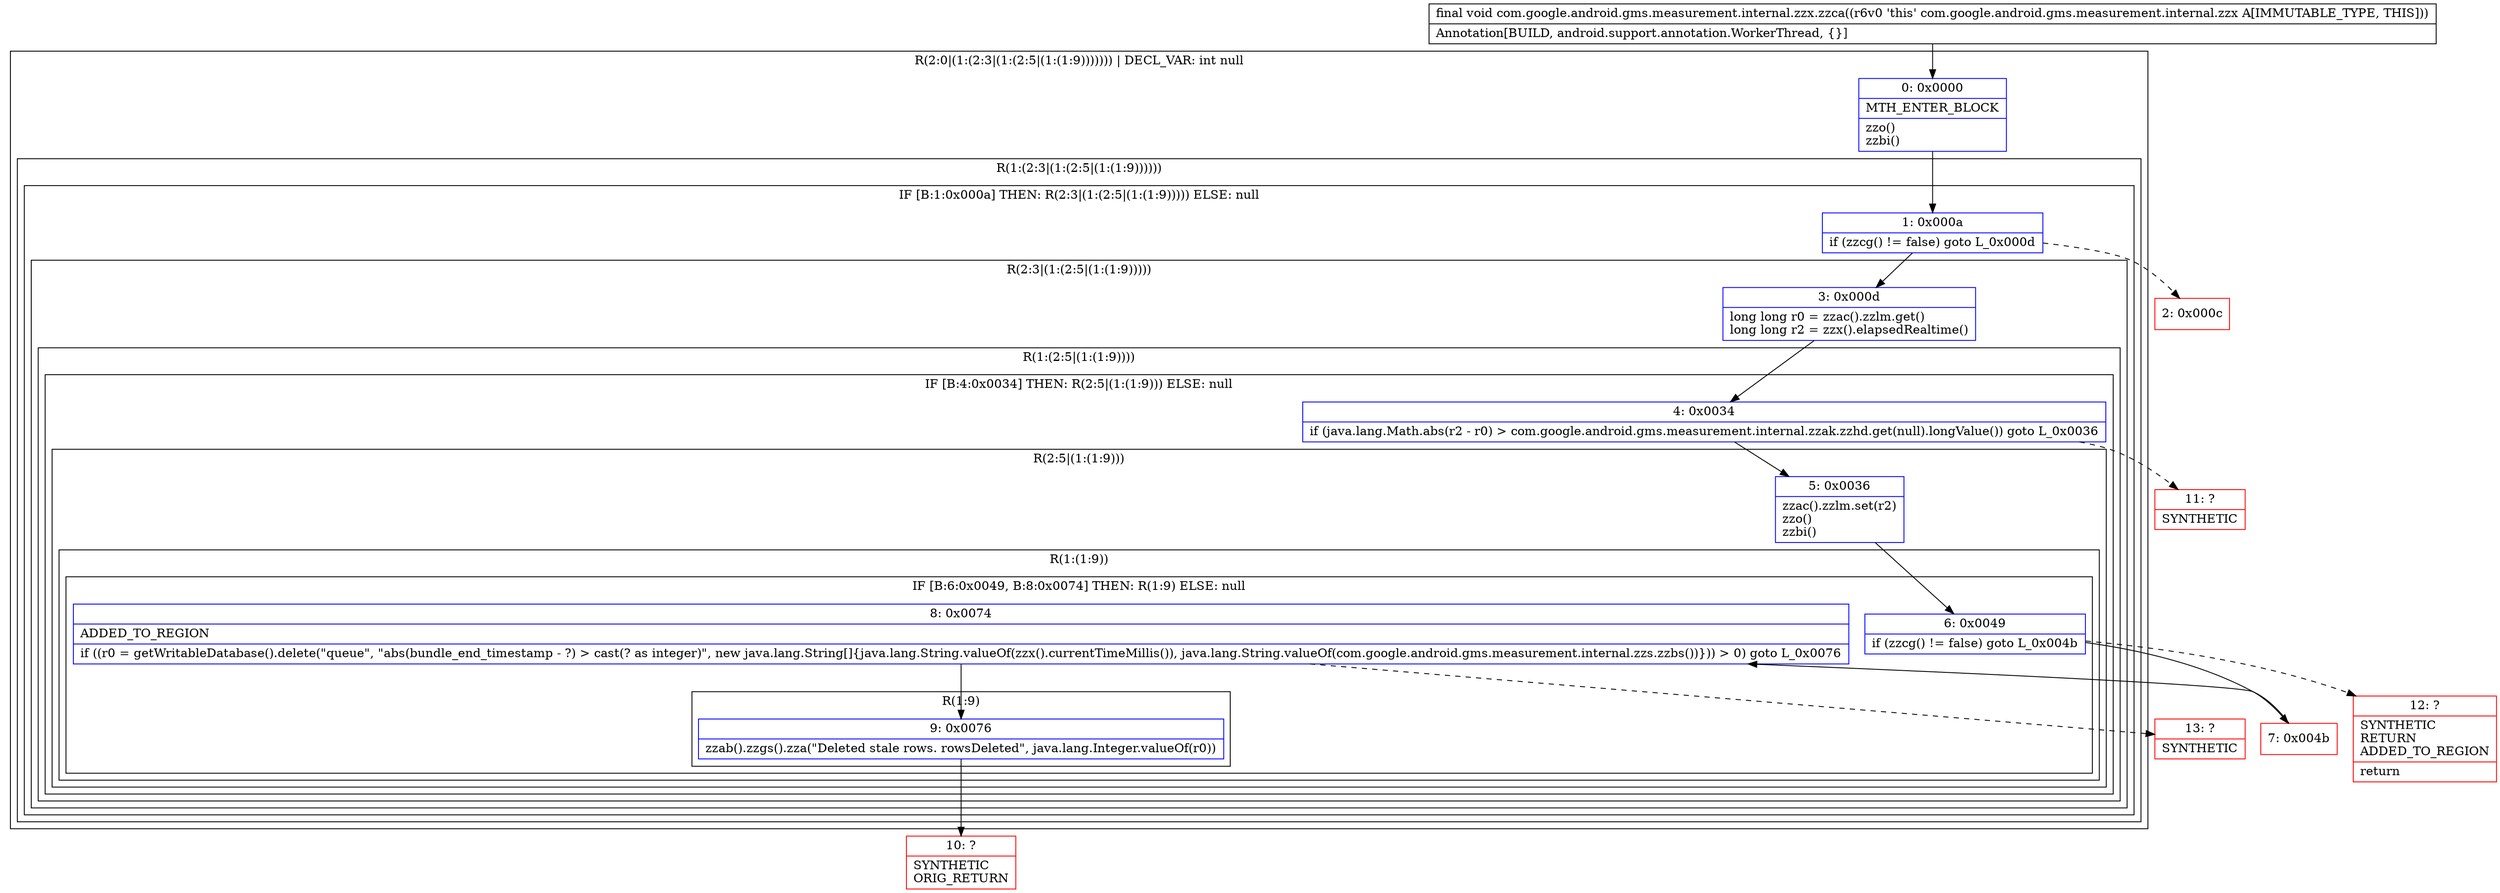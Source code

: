 digraph "CFG forcom.google.android.gms.measurement.internal.zzx.zzca()V" {
subgraph cluster_Region_1244537284 {
label = "R(2:0|(1:(2:3|(1:(2:5|(1:(1:9))))))) | DECL_VAR: int null\l";
node [shape=record,color=blue];
Node_0 [shape=record,label="{0\:\ 0x0000|MTH_ENTER_BLOCK\l|zzo()\lzzbi()\l}"];
subgraph cluster_Region_2063442435 {
label = "R(1:(2:3|(1:(2:5|(1:(1:9))))))";
node [shape=record,color=blue];
subgraph cluster_IfRegion_413088700 {
label = "IF [B:1:0x000a] THEN: R(2:3|(1:(2:5|(1:(1:9))))) ELSE: null";
node [shape=record,color=blue];
Node_1 [shape=record,label="{1\:\ 0x000a|if (zzcg() != false) goto L_0x000d\l}"];
subgraph cluster_Region_1830532965 {
label = "R(2:3|(1:(2:5|(1:(1:9)))))";
node [shape=record,color=blue];
Node_3 [shape=record,label="{3\:\ 0x000d|long long r0 = zzac().zzlm.get()\llong long r2 = zzx().elapsedRealtime()\l}"];
subgraph cluster_Region_651036063 {
label = "R(1:(2:5|(1:(1:9))))";
node [shape=record,color=blue];
subgraph cluster_IfRegion_1445244160 {
label = "IF [B:4:0x0034] THEN: R(2:5|(1:(1:9))) ELSE: null";
node [shape=record,color=blue];
Node_4 [shape=record,label="{4\:\ 0x0034|if (java.lang.Math.abs(r2 \- r0) \> com.google.android.gms.measurement.internal.zzak.zzhd.get(null).longValue()) goto L_0x0036\l}"];
subgraph cluster_Region_480193302 {
label = "R(2:5|(1:(1:9)))";
node [shape=record,color=blue];
Node_5 [shape=record,label="{5\:\ 0x0036|zzac().zzlm.set(r2)\lzzo()\lzzbi()\l}"];
subgraph cluster_Region_500510851 {
label = "R(1:(1:9))";
node [shape=record,color=blue];
subgraph cluster_IfRegion_170882176 {
label = "IF [B:6:0x0049, B:8:0x0074] THEN: R(1:9) ELSE: null";
node [shape=record,color=blue];
Node_6 [shape=record,label="{6\:\ 0x0049|if (zzcg() != false) goto L_0x004b\l}"];
Node_8 [shape=record,label="{8\:\ 0x0074|ADDED_TO_REGION\l|if ((r0 = getWritableDatabase().delete(\"queue\", \"abs(bundle_end_timestamp \- ?) \> cast(? as integer)\", new java.lang.String[]\{java.lang.String.valueOf(zzx().currentTimeMillis()), java.lang.String.valueOf(com.google.android.gms.measurement.internal.zzs.zzbs())\})) \> 0) goto L_0x0076\l}"];
subgraph cluster_Region_1804401826 {
label = "R(1:9)";
node [shape=record,color=blue];
Node_9 [shape=record,label="{9\:\ 0x0076|zzab().zzgs().zza(\"Deleted stale rows. rowsDeleted\", java.lang.Integer.valueOf(r0))\l}"];
}
}
}
}
}
}
}
}
}
}
Node_2 [shape=record,color=red,label="{2\:\ 0x000c}"];
Node_7 [shape=record,color=red,label="{7\:\ 0x004b}"];
Node_10 [shape=record,color=red,label="{10\:\ ?|SYNTHETIC\lORIG_RETURN\l}"];
Node_11 [shape=record,color=red,label="{11\:\ ?|SYNTHETIC\l}"];
Node_12 [shape=record,color=red,label="{12\:\ ?|SYNTHETIC\lRETURN\lADDED_TO_REGION\l|return\l}"];
Node_13 [shape=record,color=red,label="{13\:\ ?|SYNTHETIC\l}"];
MethodNode[shape=record,label="{final void com.google.android.gms.measurement.internal.zzx.zzca((r6v0 'this' com.google.android.gms.measurement.internal.zzx A[IMMUTABLE_TYPE, THIS]))  | Annotation[BUILD, android.support.annotation.WorkerThread, \{\}]\l}"];
MethodNode -> Node_0;
Node_0 -> Node_1;
Node_1 -> Node_2[style=dashed];
Node_1 -> Node_3;
Node_3 -> Node_4;
Node_4 -> Node_5;
Node_4 -> Node_11[style=dashed];
Node_5 -> Node_6;
Node_6 -> Node_7;
Node_6 -> Node_12[style=dashed];
Node_8 -> Node_9;
Node_8 -> Node_13[style=dashed];
Node_9 -> Node_10;
Node_7 -> Node_8;
}

